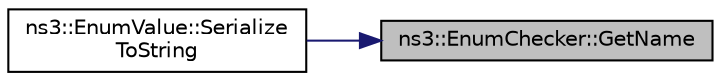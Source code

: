 digraph "ns3::EnumChecker::GetName"
{
 // LATEX_PDF_SIZE
  edge [fontname="Helvetica",fontsize="10",labelfontname="Helvetica",labelfontsize="10"];
  node [fontname="Helvetica",fontsize="10",shape=record];
  rankdir="RL";
  Node1 [label="ns3::EnumChecker::GetName",height=0.2,width=0.4,color="black", fillcolor="grey75", style="filled", fontcolor="black",tooltip="Get the enum symbol name by value."];
  Node1 -> Node2 [dir="back",color="midnightblue",fontsize="10",style="solid",fontname="Helvetica"];
  Node2 [label="ns3::EnumValue::Serialize\lToString",height=0.2,width=0.4,color="black", fillcolor="white", style="filled",URL="$classns3_1_1_enum_value.html#a0e0eaa4a045209cac1207faf9cb84599",tooltip=" "];
}

